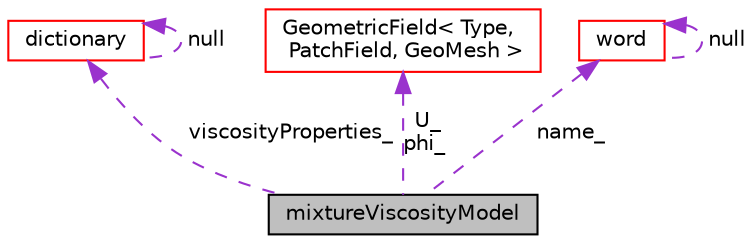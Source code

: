 digraph "mixtureViscosityModel"
{
  bgcolor="transparent";
  edge [fontname="Helvetica",fontsize="10",labelfontname="Helvetica",labelfontsize="10"];
  node [fontname="Helvetica",fontsize="10",shape=record];
  Node1 [label="mixtureViscosityModel",height=0.2,width=0.4,color="black", fillcolor="grey75", style="filled", fontcolor="black"];
  Node2 -> Node1 [dir="back",color="darkorchid3",fontsize="10",style="dashed",label=" viscosityProperties_" ,fontname="Helvetica"];
  Node2 [label="dictionary",height=0.2,width=0.4,color="red",URL="$a00524.html",tooltip="A list of keyword definitions, which are a keyword followed by any number of values (e..."];
  Node2 -> Node2 [dir="back",color="darkorchid3",fontsize="10",style="dashed",label=" null" ,fontname="Helvetica"];
  Node3 -> Node1 [dir="back",color="darkorchid3",fontsize="10",style="dashed",label=" U_\nphi_" ,fontname="Helvetica"];
  Node3 [label="GeometricField\< Type,\l PatchField, GeoMesh \>",height=0.2,width=0.4,color="red",URL="$a00923.html",tooltip="Generic GeometricField class. "];
  Node4 -> Node1 [dir="back",color="darkorchid3",fontsize="10",style="dashed",label=" name_" ,fontname="Helvetica"];
  Node4 [label="word",height=0.2,width=0.4,color="red",URL="$a02887.html",tooltip="A class for handling words, derived from string. "];
  Node4 -> Node4 [dir="back",color="darkorchid3",fontsize="10",style="dashed",label=" null" ,fontname="Helvetica"];
}
